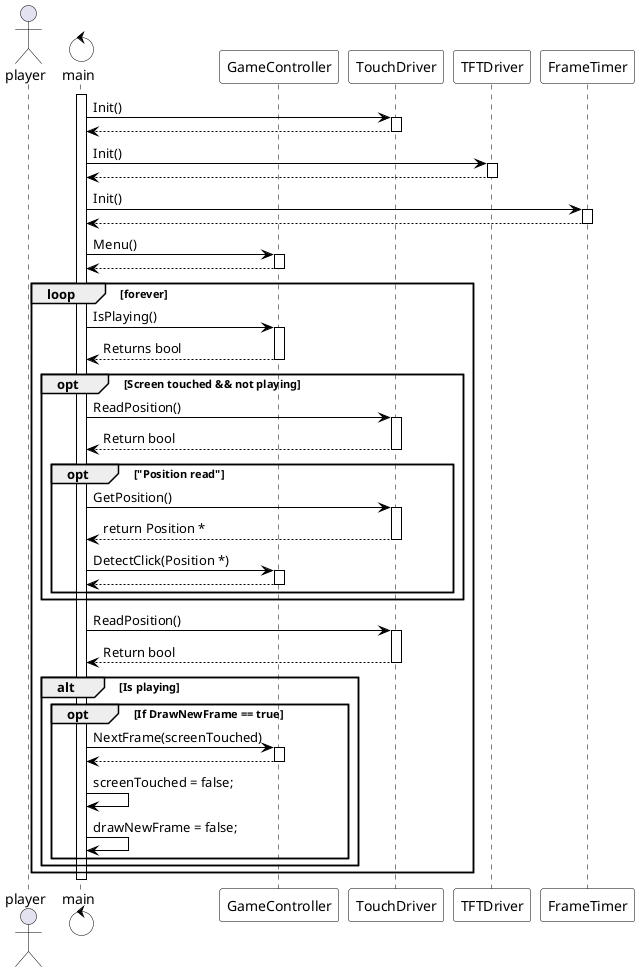 @startuml
skinparam sequence {
    ArrowColor Black
    ActorBorderColor Black
    LifeLineBorderColor Black
    ArrowMessageAlignment center
    ParticipantBorderColor Black
    ParticipantBackgroundColor White
    BoxBorderColor Black
}

skinparam Collections {
    BorderColor Black
    BackgroundColor White
}
skinparam control{
    BorderColor Black
    BackgroundColor White
}
actor player
control main
participant GameController
participant TouchDriver
participant TFTDriver
participant FrameTimer

activate main
main -> TouchDriver : Init()
activate TouchDriver
TouchDriver --> main : 
deactivate TouchDriver

main -> TFTDriver : Init()
activate TFTDriver
TFTDriver --> main 
deactivate TFTDriver

main -> FrameTimer : Init()
activate FrameTimer 
FrameTimer --> main 
deactivate FrameTimer

main -> GameController : Menu()
activate GameController
GameController --> main
deactivate GameController

loop forever

    main -> GameController : IsPlaying()
    activate GameController
    GameController --> main : Returns bool
    deactivate GameController

    opt Screen touched && not playing

        main -> TouchDriver : ReadPosition()
        activate TouchDriver
        TouchDriver --> main : Return bool
        deactivate TouchDriver

        opt "Position read"

            main -> TouchDriver : GetPosition()
            activate TouchDriver
            TouchDriver --> main : return Position *
            deactivate TouchDriver

            main -> GameController : DetectClick(Position *)
            activate GameController
            GameController --> main 
            deactivate GameController

        end
    end

    main -> TouchDriver : ReadPosition()
    activate TouchDriver
    TouchDriver --> main : Return bool
    deactivate TouchDriver

    alt Is playing
        opt If DrawNewFrame == true

            main -> GameController : NextFrame(screenTouched)
            activate GameController
            GameController --> main 
            deactivate GameController
            
            main -> main : screenTouched = false;
            main -> main : drawNewFrame = false;
        end
    end
end
deactivate main
@enduml